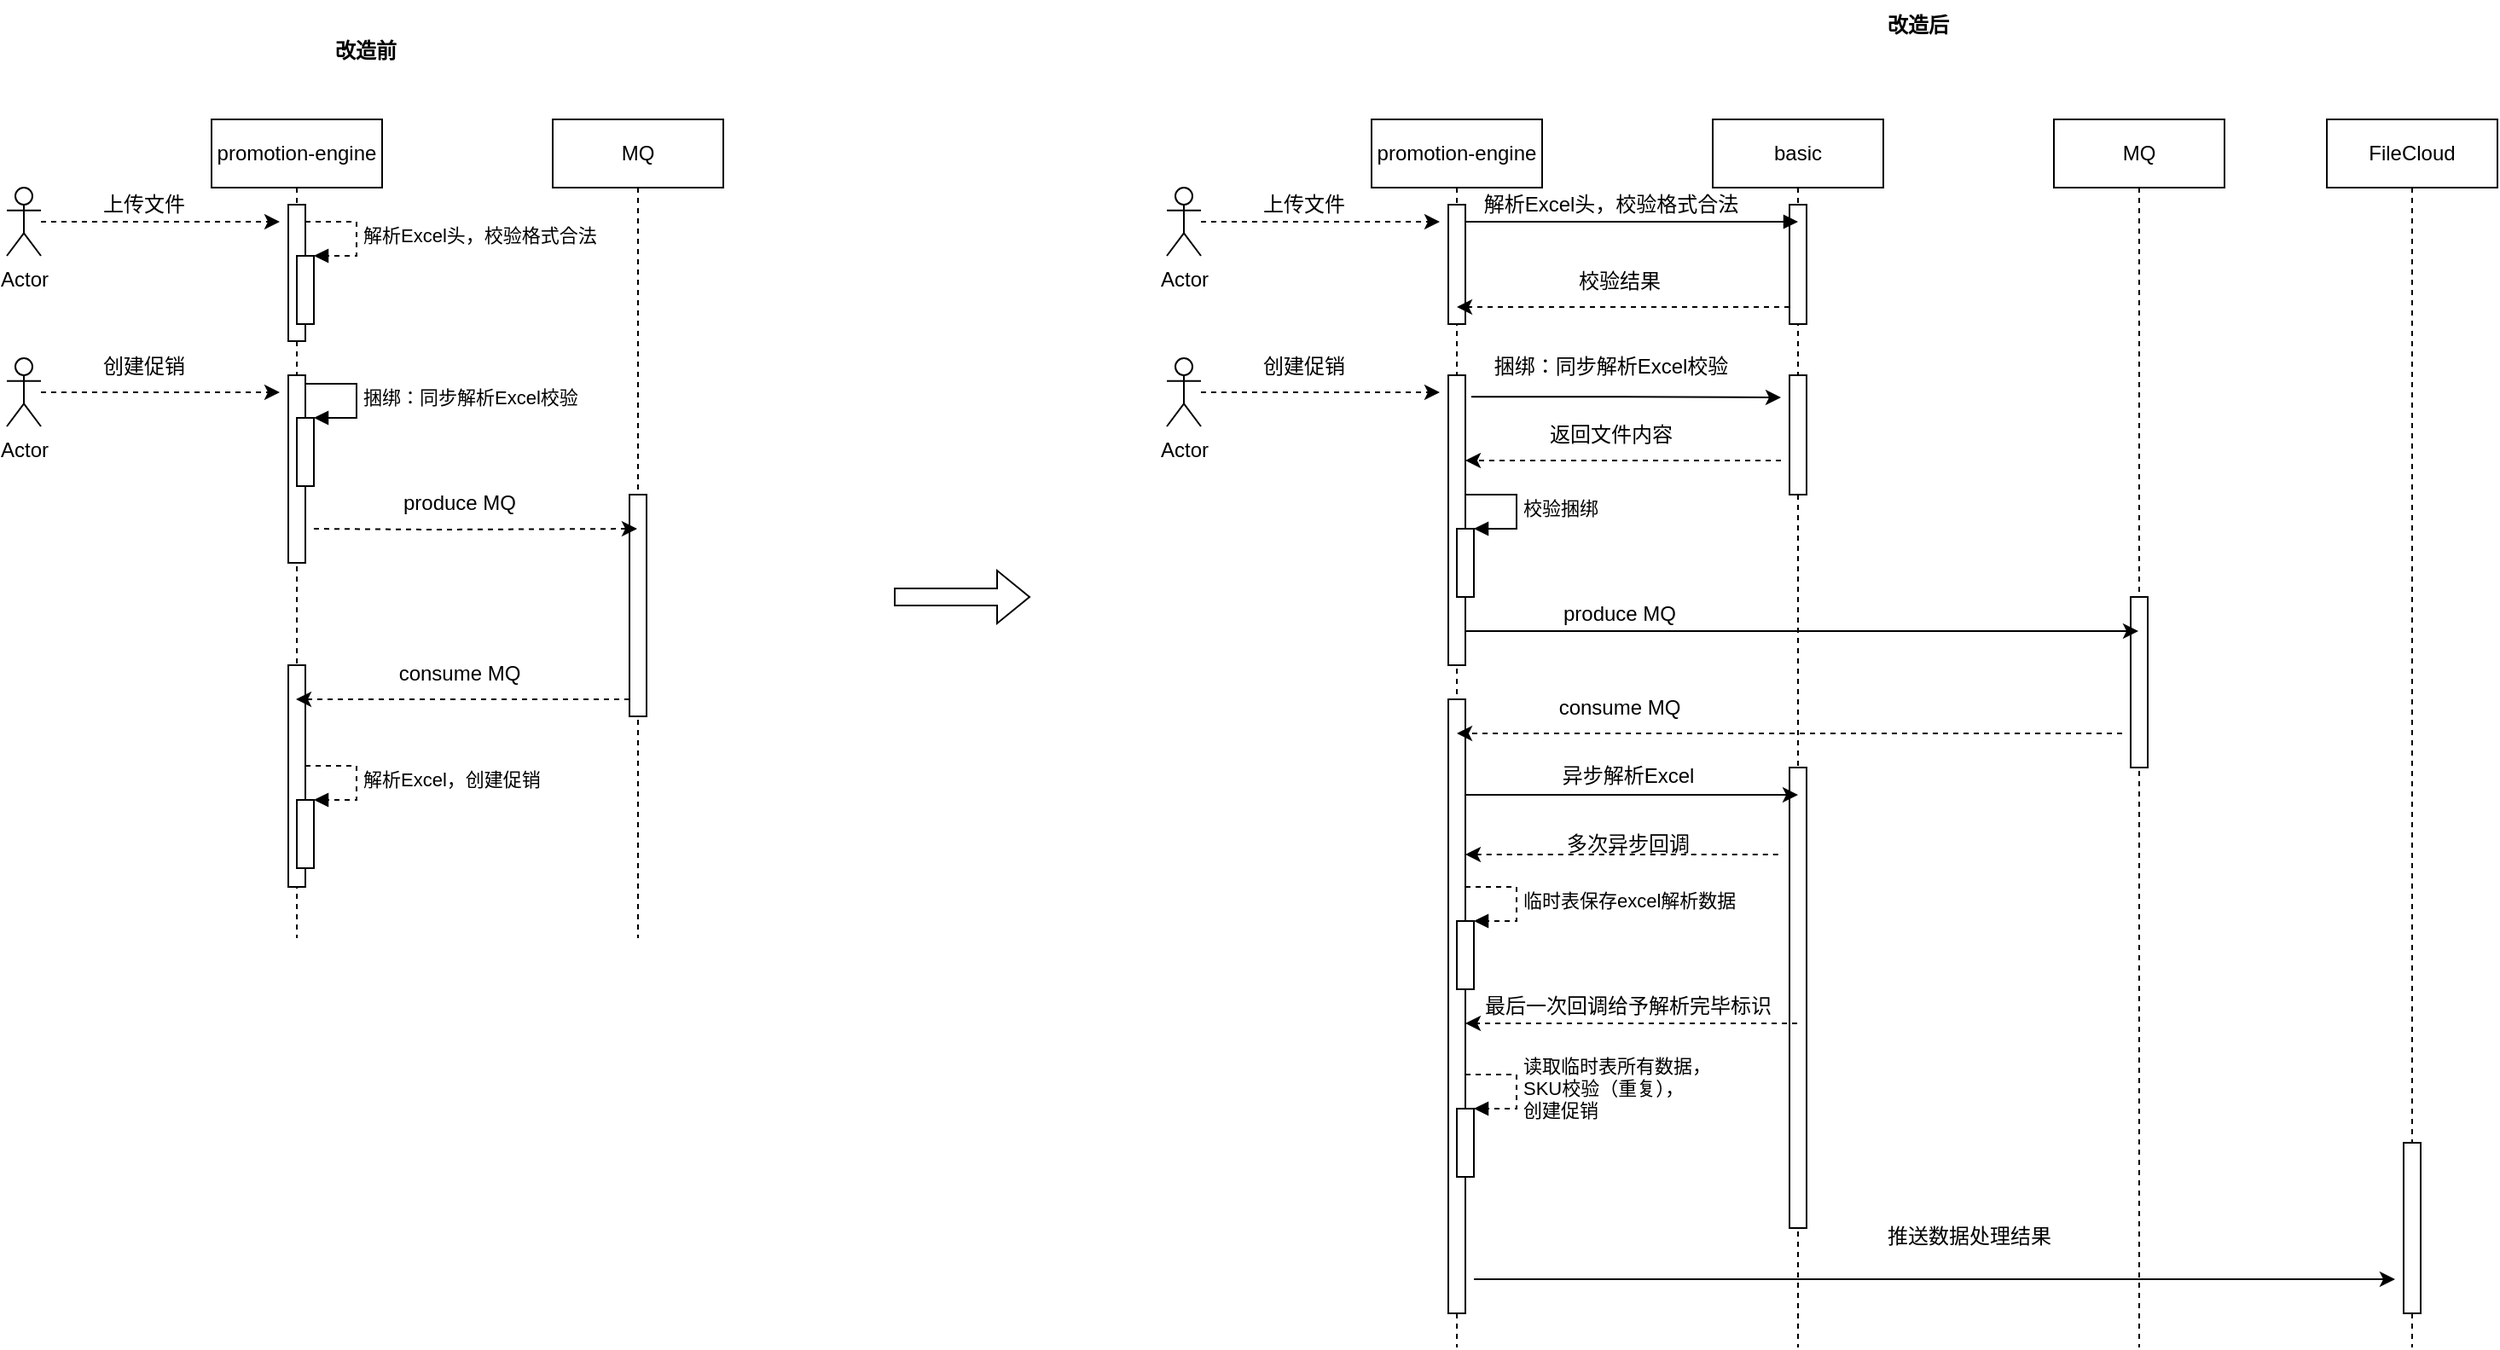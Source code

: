 <mxfile version="21.0.6" type="github">
  <diagram id="daWr7Y4OFURx9f-IC2Lk" name="第 1 页">
    <mxGraphModel dx="1830" dy="636" grid="1" gridSize="10" guides="1" tooltips="1" connect="1" arrows="1" fold="1" page="1" pageScale="1" pageWidth="827" pageHeight="1169" math="0" shadow="0">
      <root>
        <mxCell id="0" />
        <mxCell id="1" parent="0" />
        <mxCell id="nyJuiaISvNmFmO7uwHaw-2" value="promotion-engine" style="shape=umlLifeline;perimeter=lifelinePerimeter;whiteSpace=wrap;html=1;container=1;collapsible=0;recursiveResize=0;outlineConnect=0;" parent="1" vertex="1">
          <mxGeometry x="80" y="160" width="100" height="480" as="geometry" />
        </mxCell>
        <mxCell id="nyJuiaISvNmFmO7uwHaw-8" value="" style="html=1;points=[];perimeter=orthogonalPerimeter;" parent="nyJuiaISvNmFmO7uwHaw-2" vertex="1">
          <mxGeometry x="45" y="320" width="10" height="130" as="geometry" />
        </mxCell>
        <mxCell id="nyJuiaISvNmFmO7uwHaw-15" value="" style="html=1;points=[];perimeter=orthogonalPerimeter;" parent="nyJuiaISvNmFmO7uwHaw-2" vertex="1">
          <mxGeometry x="50" y="399" width="10" height="40" as="geometry" />
        </mxCell>
        <mxCell id="nyJuiaISvNmFmO7uwHaw-16" value="解析Excel，创建促销" style="edgeStyle=orthogonalEdgeStyle;html=1;align=left;spacingLeft=2;endArrow=block;rounded=0;entryX=1;entryY=0;dashed=1;" parent="nyJuiaISvNmFmO7uwHaw-2" target="nyJuiaISvNmFmO7uwHaw-15" edge="1">
          <mxGeometry relative="1" as="geometry">
            <mxPoint x="55" y="379" as="sourcePoint" />
            <Array as="points">
              <mxPoint x="85" y="379" />
            </Array>
          </mxGeometry>
        </mxCell>
        <mxCell id="nyJuiaISvNmFmO7uwHaw-18" value="" style="html=1;points=[];perimeter=orthogonalPerimeter;" parent="nyJuiaISvNmFmO7uwHaw-2" vertex="1">
          <mxGeometry x="45" y="50" width="10" height="80" as="geometry" />
        </mxCell>
        <mxCell id="nyJuiaISvNmFmO7uwHaw-21" value="" style="html=1;points=[];perimeter=orthogonalPerimeter;" parent="nyJuiaISvNmFmO7uwHaw-2" vertex="1">
          <mxGeometry x="50" y="80" width="10" height="40" as="geometry" />
        </mxCell>
        <mxCell id="nyJuiaISvNmFmO7uwHaw-22" value="解析Excel头，校验格式合法" style="edgeStyle=orthogonalEdgeStyle;html=1;align=left;spacingLeft=2;endArrow=block;rounded=0;entryX=1;entryY=0;dashed=1;" parent="nyJuiaISvNmFmO7uwHaw-2" target="nyJuiaISvNmFmO7uwHaw-21" edge="1">
          <mxGeometry relative="1" as="geometry">
            <mxPoint x="55" y="60" as="sourcePoint" />
            <Array as="points">
              <mxPoint x="85" y="60" />
            </Array>
          </mxGeometry>
        </mxCell>
        <mxCell id="nyJuiaISvNmFmO7uwHaw-30" value="" style="html=1;points=[];perimeter=orthogonalPerimeter;" parent="nyJuiaISvNmFmO7uwHaw-2" vertex="1">
          <mxGeometry x="45" y="150" width="10" height="110" as="geometry" />
        </mxCell>
        <mxCell id="nyJuiaISvNmFmO7uwHaw-3" value="" style="html=1;points=[];perimeter=orthogonalPerimeter;" parent="nyJuiaISvNmFmO7uwHaw-2" vertex="1">
          <mxGeometry x="50" y="175" width="10" height="40" as="geometry" />
        </mxCell>
        <mxCell id="nyJuiaISvNmFmO7uwHaw-4" value="捆绑：同步解析Excel校验" style="edgeStyle=orthogonalEdgeStyle;html=1;align=left;spacingLeft=2;endArrow=block;rounded=0;entryX=1;entryY=0;" parent="nyJuiaISvNmFmO7uwHaw-2" target="nyJuiaISvNmFmO7uwHaw-3" edge="1">
          <mxGeometry relative="1" as="geometry">
            <mxPoint x="55" y="155" as="sourcePoint" />
            <Array as="points">
              <mxPoint x="85" y="155" />
            </Array>
          </mxGeometry>
        </mxCell>
        <mxCell id="nyJuiaISvNmFmO7uwHaw-7" value="MQ" style="shape=umlLifeline;perimeter=lifelinePerimeter;whiteSpace=wrap;html=1;container=1;collapsible=0;recursiveResize=0;outlineConnect=0;" parent="1" vertex="1">
          <mxGeometry x="280" y="160" width="100" height="480" as="geometry" />
        </mxCell>
        <mxCell id="nyJuiaISvNmFmO7uwHaw-9" value="" style="html=1;points=[];perimeter=orthogonalPerimeter;" parent="nyJuiaISvNmFmO7uwHaw-7" vertex="1">
          <mxGeometry x="45" y="220" width="10" height="130" as="geometry" />
        </mxCell>
        <mxCell id="nyJuiaISvNmFmO7uwHaw-10" style="edgeStyle=orthogonalEdgeStyle;rounded=0;orthogonalLoop=1;jettySize=auto;html=1;dashed=1;" parent="1" target="nyJuiaISvNmFmO7uwHaw-7" edge="1">
          <mxGeometry relative="1" as="geometry">
            <mxPoint x="140" y="400" as="sourcePoint" />
            <mxPoint x="310" y="380" as="targetPoint" />
            <Array as="points" />
          </mxGeometry>
        </mxCell>
        <mxCell id="nyJuiaISvNmFmO7uwHaw-11" value="produce MQ" style="text;html=1;align=center;verticalAlign=middle;resizable=0;points=[];autosize=1;strokeColor=none;fillColor=none;" parent="1" vertex="1">
          <mxGeometry x="180" y="370" width="90" height="30" as="geometry" />
        </mxCell>
        <mxCell id="nyJuiaISvNmFmO7uwHaw-13" style="edgeStyle=orthogonalEdgeStyle;rounded=0;orthogonalLoop=1;jettySize=auto;html=1;dashed=1;" parent="1" source="nyJuiaISvNmFmO7uwHaw-9" edge="1">
          <mxGeometry relative="1" as="geometry">
            <mxPoint x="129.5" y="500" as="targetPoint" />
            <Array as="points">
              <mxPoint x="310" y="500" />
              <mxPoint x="310" y="500" />
            </Array>
          </mxGeometry>
        </mxCell>
        <mxCell id="nyJuiaISvNmFmO7uwHaw-14" value="consume&amp;nbsp;MQ" style="text;html=1;align=center;verticalAlign=middle;resizable=0;points=[];autosize=1;strokeColor=none;fillColor=none;" parent="1" vertex="1">
          <mxGeometry x="180" y="470" width="90" height="30" as="geometry" />
        </mxCell>
        <mxCell id="nyJuiaISvNmFmO7uwHaw-19" style="edgeStyle=orthogonalEdgeStyle;rounded=0;orthogonalLoop=1;jettySize=auto;html=1;dashed=1;" parent="1" source="nyJuiaISvNmFmO7uwHaw-17" edge="1">
          <mxGeometry relative="1" as="geometry">
            <mxPoint x="120" y="220" as="targetPoint" />
          </mxGeometry>
        </mxCell>
        <mxCell id="nyJuiaISvNmFmO7uwHaw-17" value="Actor" style="shape=umlActor;verticalLabelPosition=bottom;verticalAlign=top;html=1;" parent="1" vertex="1">
          <mxGeometry x="-40" y="200" width="20" height="40" as="geometry" />
        </mxCell>
        <mxCell id="nyJuiaISvNmFmO7uwHaw-23" value="上传文件" style="text;html=1;align=center;verticalAlign=middle;resizable=0;points=[];autosize=1;strokeColor=none;fillColor=none;" parent="1" vertex="1">
          <mxGeometry x="5" y="195" width="70" height="30" as="geometry" />
        </mxCell>
        <mxCell id="nyJuiaISvNmFmO7uwHaw-27" style="edgeStyle=orthogonalEdgeStyle;rounded=0;orthogonalLoop=1;jettySize=auto;html=1;dashed=1;" parent="1" source="nyJuiaISvNmFmO7uwHaw-28" edge="1">
          <mxGeometry relative="1" as="geometry">
            <mxPoint x="120" y="320" as="targetPoint" />
          </mxGeometry>
        </mxCell>
        <mxCell id="nyJuiaISvNmFmO7uwHaw-28" value="Actor" style="shape=umlActor;verticalLabelPosition=bottom;verticalAlign=top;html=1;" parent="1" vertex="1">
          <mxGeometry x="-40" y="300" width="20" height="40" as="geometry" />
        </mxCell>
        <mxCell id="nyJuiaISvNmFmO7uwHaw-29" value="创建促销" style="text;html=1;align=center;verticalAlign=middle;resizable=0;points=[];autosize=1;strokeColor=none;fillColor=none;" parent="1" vertex="1">
          <mxGeometry x="5" y="290" width="70" height="30" as="geometry" />
        </mxCell>
        <mxCell id="nyJuiaISvNmFmO7uwHaw-54" value="promotion-engine" style="shape=umlLifeline;perimeter=lifelinePerimeter;whiteSpace=wrap;html=1;container=1;collapsible=0;recursiveResize=0;outlineConnect=0;" parent="1" vertex="1">
          <mxGeometry x="760" y="160" width="100" height="720" as="geometry" />
        </mxCell>
        <mxCell id="nyJuiaISvNmFmO7uwHaw-55" value="" style="html=1;points=[];perimeter=orthogonalPerimeter;" parent="nyJuiaISvNmFmO7uwHaw-54" vertex="1">
          <mxGeometry x="45" y="340" width="10" height="360" as="geometry" />
        </mxCell>
        <mxCell id="nyJuiaISvNmFmO7uwHaw-56" value="" style="html=1;points=[];perimeter=orthogonalPerimeter;" parent="nyJuiaISvNmFmO7uwHaw-54" vertex="1">
          <mxGeometry x="50" y="470" width="10" height="40" as="geometry" />
        </mxCell>
        <mxCell id="nyJuiaISvNmFmO7uwHaw-57" value="临时表保存excel解析数据" style="edgeStyle=orthogonalEdgeStyle;html=1;align=left;spacingLeft=2;endArrow=block;rounded=0;entryX=1;entryY=0;dashed=1;" parent="nyJuiaISvNmFmO7uwHaw-54" target="nyJuiaISvNmFmO7uwHaw-56" edge="1">
          <mxGeometry x="0.013" relative="1" as="geometry">
            <mxPoint x="55" y="450" as="sourcePoint" />
            <Array as="points">
              <mxPoint x="85" y="450" />
            </Array>
            <mxPoint as="offset" />
          </mxGeometry>
        </mxCell>
        <mxCell id="nyJuiaISvNmFmO7uwHaw-58" value="" style="html=1;points=[];perimeter=orthogonalPerimeter;" parent="nyJuiaISvNmFmO7uwHaw-54" vertex="1">
          <mxGeometry x="45" y="50" width="10" height="70" as="geometry" />
        </mxCell>
        <mxCell id="nyJuiaISvNmFmO7uwHaw-61" value="" style="html=1;points=[];perimeter=orthogonalPerimeter;" parent="nyJuiaISvNmFmO7uwHaw-54" vertex="1">
          <mxGeometry x="45" y="150" width="10" height="170" as="geometry" />
        </mxCell>
        <mxCell id="nyJuiaISvNmFmO7uwHaw-62" value="" style="html=1;points=[];perimeter=orthogonalPerimeter;" parent="nyJuiaISvNmFmO7uwHaw-54" vertex="1">
          <mxGeometry x="50" y="240" width="10" height="40" as="geometry" />
        </mxCell>
        <mxCell id="nyJuiaISvNmFmO7uwHaw-63" value="校验捆绑" style="edgeStyle=orthogonalEdgeStyle;html=1;align=left;spacingLeft=2;endArrow=block;rounded=0;entryX=1;entryY=0;" parent="nyJuiaISvNmFmO7uwHaw-54" target="nyJuiaISvNmFmO7uwHaw-62" edge="1">
          <mxGeometry relative="1" as="geometry">
            <mxPoint x="55" y="220" as="sourcePoint" />
            <Array as="points">
              <mxPoint x="85" y="220" />
            </Array>
          </mxGeometry>
        </mxCell>
        <mxCell id="nyJuiaISvNmFmO7uwHaw-103" value="" style="html=1;points=[];perimeter=orthogonalPerimeter;" parent="nyJuiaISvNmFmO7uwHaw-54" vertex="1">
          <mxGeometry x="50" y="580" width="10" height="40" as="geometry" />
        </mxCell>
        <mxCell id="nyJuiaISvNmFmO7uwHaw-104" value="读取临时表所有数据，&lt;br&gt;SKU校验（重复），&lt;br&gt;创建促销" style="edgeStyle=orthogonalEdgeStyle;html=1;align=left;spacingLeft=2;endArrow=block;rounded=0;entryX=1;entryY=0;dashed=1;" parent="nyJuiaISvNmFmO7uwHaw-54" target="nyJuiaISvNmFmO7uwHaw-103" edge="1">
          <mxGeometry relative="1" as="geometry">
            <mxPoint x="55" y="560" as="sourcePoint" />
            <Array as="points">
              <mxPoint x="85" y="560" />
            </Array>
          </mxGeometry>
        </mxCell>
        <mxCell id="nyJuiaISvNmFmO7uwHaw-64" value="basic" style="shape=umlLifeline;perimeter=lifelinePerimeter;whiteSpace=wrap;html=1;container=1;collapsible=0;recursiveResize=0;outlineConnect=0;" parent="1" vertex="1">
          <mxGeometry x="960" y="160" width="100" height="720" as="geometry" />
        </mxCell>
        <mxCell id="nyJuiaISvNmFmO7uwHaw-65" value="" style="html=1;points=[];perimeter=orthogonalPerimeter;" parent="nyJuiaISvNmFmO7uwHaw-64" vertex="1">
          <mxGeometry x="45" y="150" width="10" height="70" as="geometry" />
        </mxCell>
        <mxCell id="nyJuiaISvNmFmO7uwHaw-76" value="" style="html=1;points=[];perimeter=orthogonalPerimeter;" parent="nyJuiaISvNmFmO7uwHaw-64" vertex="1">
          <mxGeometry x="45" y="50" width="10" height="70" as="geometry" />
        </mxCell>
        <mxCell id="nyJuiaISvNmFmO7uwHaw-93" value="" style="html=1;points=[];perimeter=orthogonalPerimeter;" parent="nyJuiaISvNmFmO7uwHaw-64" vertex="1">
          <mxGeometry x="45" y="380" width="10" height="270" as="geometry" />
        </mxCell>
        <mxCell id="EUxmV1XCxSGdcXlaIXv6-2" style="edgeStyle=orthogonalEdgeStyle;rounded=0;orthogonalLoop=1;jettySize=auto;html=1;" edge="1" parent="nyJuiaISvNmFmO7uwHaw-64">
          <mxGeometry relative="1" as="geometry">
            <mxPoint x="-140" y="680" as="sourcePoint" />
            <mxPoint x="400" y="680" as="targetPoint" />
            <Array as="points" />
          </mxGeometry>
        </mxCell>
        <mxCell id="nyJuiaISvNmFmO7uwHaw-70" style="edgeStyle=orthogonalEdgeStyle;rounded=0;orthogonalLoop=1;jettySize=auto;html=1;dashed=1;" parent="1" source="nyJuiaISvNmFmO7uwHaw-71" edge="1">
          <mxGeometry relative="1" as="geometry">
            <mxPoint x="800" y="220" as="targetPoint" />
          </mxGeometry>
        </mxCell>
        <mxCell id="nyJuiaISvNmFmO7uwHaw-71" value="Actor" style="shape=umlActor;verticalLabelPosition=bottom;verticalAlign=top;html=1;" parent="1" vertex="1">
          <mxGeometry x="640" y="200" width="20" height="40" as="geometry" />
        </mxCell>
        <mxCell id="nyJuiaISvNmFmO7uwHaw-72" value="上传文件" style="text;html=1;align=center;verticalAlign=middle;resizable=0;points=[];autosize=1;strokeColor=none;fillColor=none;" parent="1" vertex="1">
          <mxGeometry x="685" y="195" width="70" height="30" as="geometry" />
        </mxCell>
        <mxCell id="nyJuiaISvNmFmO7uwHaw-73" style="edgeStyle=orthogonalEdgeStyle;rounded=0;orthogonalLoop=1;jettySize=auto;html=1;dashed=1;" parent="1" source="nyJuiaISvNmFmO7uwHaw-74" edge="1">
          <mxGeometry relative="1" as="geometry">
            <mxPoint x="800" y="320" as="targetPoint" />
          </mxGeometry>
        </mxCell>
        <mxCell id="nyJuiaISvNmFmO7uwHaw-74" value="Actor" style="shape=umlActor;verticalLabelPosition=bottom;verticalAlign=top;html=1;" parent="1" vertex="1">
          <mxGeometry x="640" y="300" width="20" height="40" as="geometry" />
        </mxCell>
        <mxCell id="nyJuiaISvNmFmO7uwHaw-75" value="创建促销" style="text;html=1;align=center;verticalAlign=middle;resizable=0;points=[];autosize=1;strokeColor=none;fillColor=none;" parent="1" vertex="1">
          <mxGeometry x="685" y="290" width="70" height="30" as="geometry" />
        </mxCell>
        <mxCell id="nyJuiaISvNmFmO7uwHaw-77" value="" style="edgeStyle=orthogonalEdgeStyle;html=1;align=left;spacingLeft=2;endArrow=block;rounded=0;entryX=0.5;entryY=0.125;entryDx=0;entryDy=0;entryPerimeter=0;" parent="1" edge="1">
          <mxGeometry relative="1" as="geometry">
            <mxPoint x="815" y="220" as="sourcePoint" />
            <Array as="points" />
            <mxPoint x="1010" y="220" as="targetPoint" />
          </mxGeometry>
        </mxCell>
        <mxCell id="nyJuiaISvNmFmO7uwHaw-78" style="edgeStyle=orthogonalEdgeStyle;rounded=0;orthogonalLoop=1;jettySize=auto;html=1;entryX=0.5;entryY=0.857;entryDx=0;entryDy=0;entryPerimeter=0;dashed=1;" parent="1" source="nyJuiaISvNmFmO7uwHaw-76" target="nyJuiaISvNmFmO7uwHaw-58" edge="1">
          <mxGeometry relative="1" as="geometry">
            <Array as="points">
              <mxPoint x="990" y="270" />
              <mxPoint x="990" y="270" />
            </Array>
          </mxGeometry>
        </mxCell>
        <mxCell id="nyJuiaISvNmFmO7uwHaw-79" value="解析Excel头，校验格式合法" style="text;html=1;align=center;verticalAlign=middle;resizable=0;points=[];autosize=1;strokeColor=none;fillColor=none;" parent="1" vertex="1">
          <mxGeometry x="815" y="195" width="170" height="30" as="geometry" />
        </mxCell>
        <mxCell id="nyJuiaISvNmFmO7uwHaw-80" value="校验结果" style="text;html=1;align=center;verticalAlign=middle;resizable=0;points=[];autosize=1;strokeColor=none;fillColor=none;" parent="1" vertex="1">
          <mxGeometry x="870" y="240" width="70" height="30" as="geometry" />
        </mxCell>
        <mxCell id="nyJuiaISvNmFmO7uwHaw-82" style="edgeStyle=orthogonalEdgeStyle;rounded=0;orthogonalLoop=1;jettySize=auto;html=1;exitX=1.344;exitY=0.074;exitDx=0;exitDy=0;exitPerimeter=0;" parent="1" source="nyJuiaISvNmFmO7uwHaw-61" edge="1">
          <mxGeometry relative="1" as="geometry">
            <mxPoint x="1000" y="323" as="targetPoint" />
            <Array as="points" />
          </mxGeometry>
        </mxCell>
        <mxCell id="nyJuiaISvNmFmO7uwHaw-83" value="捆绑：同步解析Excel校验" style="text;html=1;align=center;verticalAlign=middle;resizable=0;points=[];autosize=1;strokeColor=none;fillColor=none;" parent="1" vertex="1">
          <mxGeometry x="820" y="290" width="160" height="30" as="geometry" />
        </mxCell>
        <mxCell id="nyJuiaISvNmFmO7uwHaw-84" style="edgeStyle=orthogonalEdgeStyle;rounded=0;orthogonalLoop=1;jettySize=auto;html=1;entryX=0.5;entryY=0.857;entryDx=0;entryDy=0;entryPerimeter=0;dashed=1;" parent="1" edge="1">
          <mxGeometry relative="1" as="geometry">
            <mxPoint x="1000" y="360" as="sourcePoint" />
            <mxPoint x="815" y="360" as="targetPoint" />
            <Array as="points">
              <mxPoint x="995" y="360.01" />
              <mxPoint x="995" y="360.01" />
            </Array>
          </mxGeometry>
        </mxCell>
        <mxCell id="nyJuiaISvNmFmO7uwHaw-85" value="返回文件内容" style="text;html=1;align=center;verticalAlign=middle;resizable=0;points=[];autosize=1;strokeColor=none;fillColor=none;" parent="1" vertex="1">
          <mxGeometry x="850" y="330" width="100" height="30" as="geometry" />
        </mxCell>
        <mxCell id="nyJuiaISvNmFmO7uwHaw-86" value="MQ" style="shape=umlLifeline;perimeter=lifelinePerimeter;whiteSpace=wrap;html=1;container=1;collapsible=0;recursiveResize=0;outlineConnect=0;" parent="1" vertex="1">
          <mxGeometry x="1160" y="160" width="100" height="720" as="geometry" />
        </mxCell>
        <mxCell id="nyJuiaISvNmFmO7uwHaw-87" value="" style="html=1;points=[];perimeter=orthogonalPerimeter;" parent="nyJuiaISvNmFmO7uwHaw-86" vertex="1">
          <mxGeometry x="45" y="280" width="10" height="100" as="geometry" />
        </mxCell>
        <mxCell id="nyJuiaISvNmFmO7uwHaw-89" style="edgeStyle=orthogonalEdgeStyle;rounded=0;orthogonalLoop=1;jettySize=auto;html=1;" parent="1" source="nyJuiaISvNmFmO7uwHaw-61" target="nyJuiaISvNmFmO7uwHaw-86" edge="1">
          <mxGeometry relative="1" as="geometry">
            <Array as="points">
              <mxPoint x="1150" y="460" />
              <mxPoint x="1150" y="460" />
            </Array>
          </mxGeometry>
        </mxCell>
        <mxCell id="nyJuiaISvNmFmO7uwHaw-90" value="produce&amp;nbsp;MQ" style="text;html=1;align=center;verticalAlign=middle;resizable=0;points=[];autosize=1;strokeColor=none;fillColor=none;" parent="1" vertex="1">
          <mxGeometry x="860" y="435" width="90" height="30" as="geometry" />
        </mxCell>
        <mxCell id="nyJuiaISvNmFmO7uwHaw-91" style="edgeStyle=orthogonalEdgeStyle;rounded=0;orthogonalLoop=1;jettySize=auto;html=1;dashed=1;" parent="1" target="nyJuiaISvNmFmO7uwHaw-54" edge="1">
          <mxGeometry relative="1" as="geometry">
            <mxPoint x="1200" y="520" as="sourcePoint" />
            <mxPoint x="960" y="510" as="targetPoint" />
            <Array as="points">
              <mxPoint x="930" y="520" />
              <mxPoint x="930" y="520" />
            </Array>
          </mxGeometry>
        </mxCell>
        <mxCell id="nyJuiaISvNmFmO7uwHaw-92" value="consume&amp;nbsp;MQ" style="text;html=1;align=center;verticalAlign=middle;resizable=0;points=[];autosize=1;strokeColor=none;fillColor=none;" parent="1" vertex="1">
          <mxGeometry x="860" y="490" width="90" height="30" as="geometry" />
        </mxCell>
        <mxCell id="nyJuiaISvNmFmO7uwHaw-94" style="edgeStyle=orthogonalEdgeStyle;rounded=0;orthogonalLoop=1;jettySize=auto;html=1;entryX=0.5;entryY=0.286;entryDx=0;entryDy=0;entryPerimeter=0;" parent="1" edge="1">
          <mxGeometry relative="1" as="geometry">
            <mxPoint x="815" y="556" as="sourcePoint" />
            <mxPoint x="1010" y="556.02" as="targetPoint" />
            <Array as="points">
              <mxPoint x="840" y="556" />
              <mxPoint x="840" y="556" />
            </Array>
          </mxGeometry>
        </mxCell>
        <mxCell id="nyJuiaISvNmFmO7uwHaw-95" style="edgeStyle=orthogonalEdgeStyle;rounded=0;orthogonalLoop=1;jettySize=auto;html=1;startArrow=classic;startFill=1;endArrow=none;endFill=0;dashed=1;" parent="1" edge="1">
          <mxGeometry relative="1" as="geometry">
            <mxPoint x="815" y="591" as="sourcePoint" />
            <mxPoint x="1000" y="591" as="targetPoint" />
            <Array as="points">
              <mxPoint x="840" y="591" />
              <mxPoint x="840" y="591" />
            </Array>
          </mxGeometry>
        </mxCell>
        <mxCell id="nyJuiaISvNmFmO7uwHaw-96" value="异步解析Excel" style="text;html=1;align=center;verticalAlign=middle;resizable=0;points=[];autosize=1;strokeColor=none;fillColor=none;" parent="1" vertex="1">
          <mxGeometry x="860" y="530" width="100" height="30" as="geometry" />
        </mxCell>
        <mxCell id="nyJuiaISvNmFmO7uwHaw-97" value="多次异步回调" style="text;html=1;align=center;verticalAlign=middle;resizable=0;points=[];autosize=1;strokeColor=none;fillColor=none;" parent="1" vertex="1">
          <mxGeometry x="860" y="570" width="100" height="30" as="geometry" />
        </mxCell>
        <mxCell id="nyJuiaISvNmFmO7uwHaw-98" style="edgeStyle=orthogonalEdgeStyle;rounded=0;orthogonalLoop=1;jettySize=auto;html=1;dashed=1;" parent="1" source="nyJuiaISvNmFmO7uwHaw-64" edge="1">
          <mxGeometry relative="1" as="geometry">
            <mxPoint x="984" y="690" as="sourcePoint" />
            <mxPoint x="815" y="690" as="targetPoint" />
            <Array as="points">
              <mxPoint x="970" y="690" />
              <mxPoint x="970" y="690" />
            </Array>
          </mxGeometry>
        </mxCell>
        <mxCell id="nyJuiaISvNmFmO7uwHaw-100" value="最后一次回调给予解析完毕标识" style="text;html=1;align=center;verticalAlign=middle;resizable=0;points=[];autosize=1;strokeColor=none;fillColor=none;" parent="1" vertex="1">
          <mxGeometry x="815" y="665" width="190" height="30" as="geometry" />
        </mxCell>
        <mxCell id="nyJuiaISvNmFmO7uwHaw-105" value="" style="shape=flexArrow;endArrow=classic;html=1;rounded=0;" parent="1" edge="1">
          <mxGeometry width="50" height="50" relative="1" as="geometry">
            <mxPoint x="480" y="440" as="sourcePoint" />
            <mxPoint x="560" y="440" as="targetPoint" />
          </mxGeometry>
        </mxCell>
        <mxCell id="nyJuiaISvNmFmO7uwHaw-106" value="&lt;b&gt;改造前&lt;/b&gt;" style="text;html=1;align=center;verticalAlign=middle;resizable=0;points=[];autosize=1;strokeColor=none;fillColor=none;" parent="1" vertex="1">
          <mxGeometry x="140" y="105" width="60" height="30" as="geometry" />
        </mxCell>
        <mxCell id="nyJuiaISvNmFmO7uwHaw-107" value="&lt;b&gt;改造后&lt;/b&gt;" style="text;html=1;align=center;verticalAlign=middle;resizable=0;points=[];autosize=1;strokeColor=none;fillColor=none;" parent="1" vertex="1">
          <mxGeometry x="1050" y="90" width="60" height="30" as="geometry" />
        </mxCell>
        <mxCell id="EUxmV1XCxSGdcXlaIXv6-3" value="推送数据处理结果" style="text;html=1;align=center;verticalAlign=middle;resizable=0;points=[];autosize=1;strokeColor=none;fillColor=none;" vertex="1" parent="1">
          <mxGeometry x="1050" y="800" width="120" height="30" as="geometry" />
        </mxCell>
        <mxCell id="EUxmV1XCxSGdcXlaIXv6-4" value="FileCloud" style="shape=umlLifeline;perimeter=lifelinePerimeter;whiteSpace=wrap;html=1;container=1;collapsible=0;recursiveResize=0;outlineConnect=0;" vertex="1" parent="1">
          <mxGeometry x="1320" y="160" width="100" height="720" as="geometry" />
        </mxCell>
        <mxCell id="EUxmV1XCxSGdcXlaIXv6-5" value="" style="html=1;points=[];perimeter=orthogonalPerimeter;" vertex="1" parent="EUxmV1XCxSGdcXlaIXv6-4">
          <mxGeometry x="45" y="600" width="10" height="100" as="geometry" />
        </mxCell>
      </root>
    </mxGraphModel>
  </diagram>
</mxfile>
